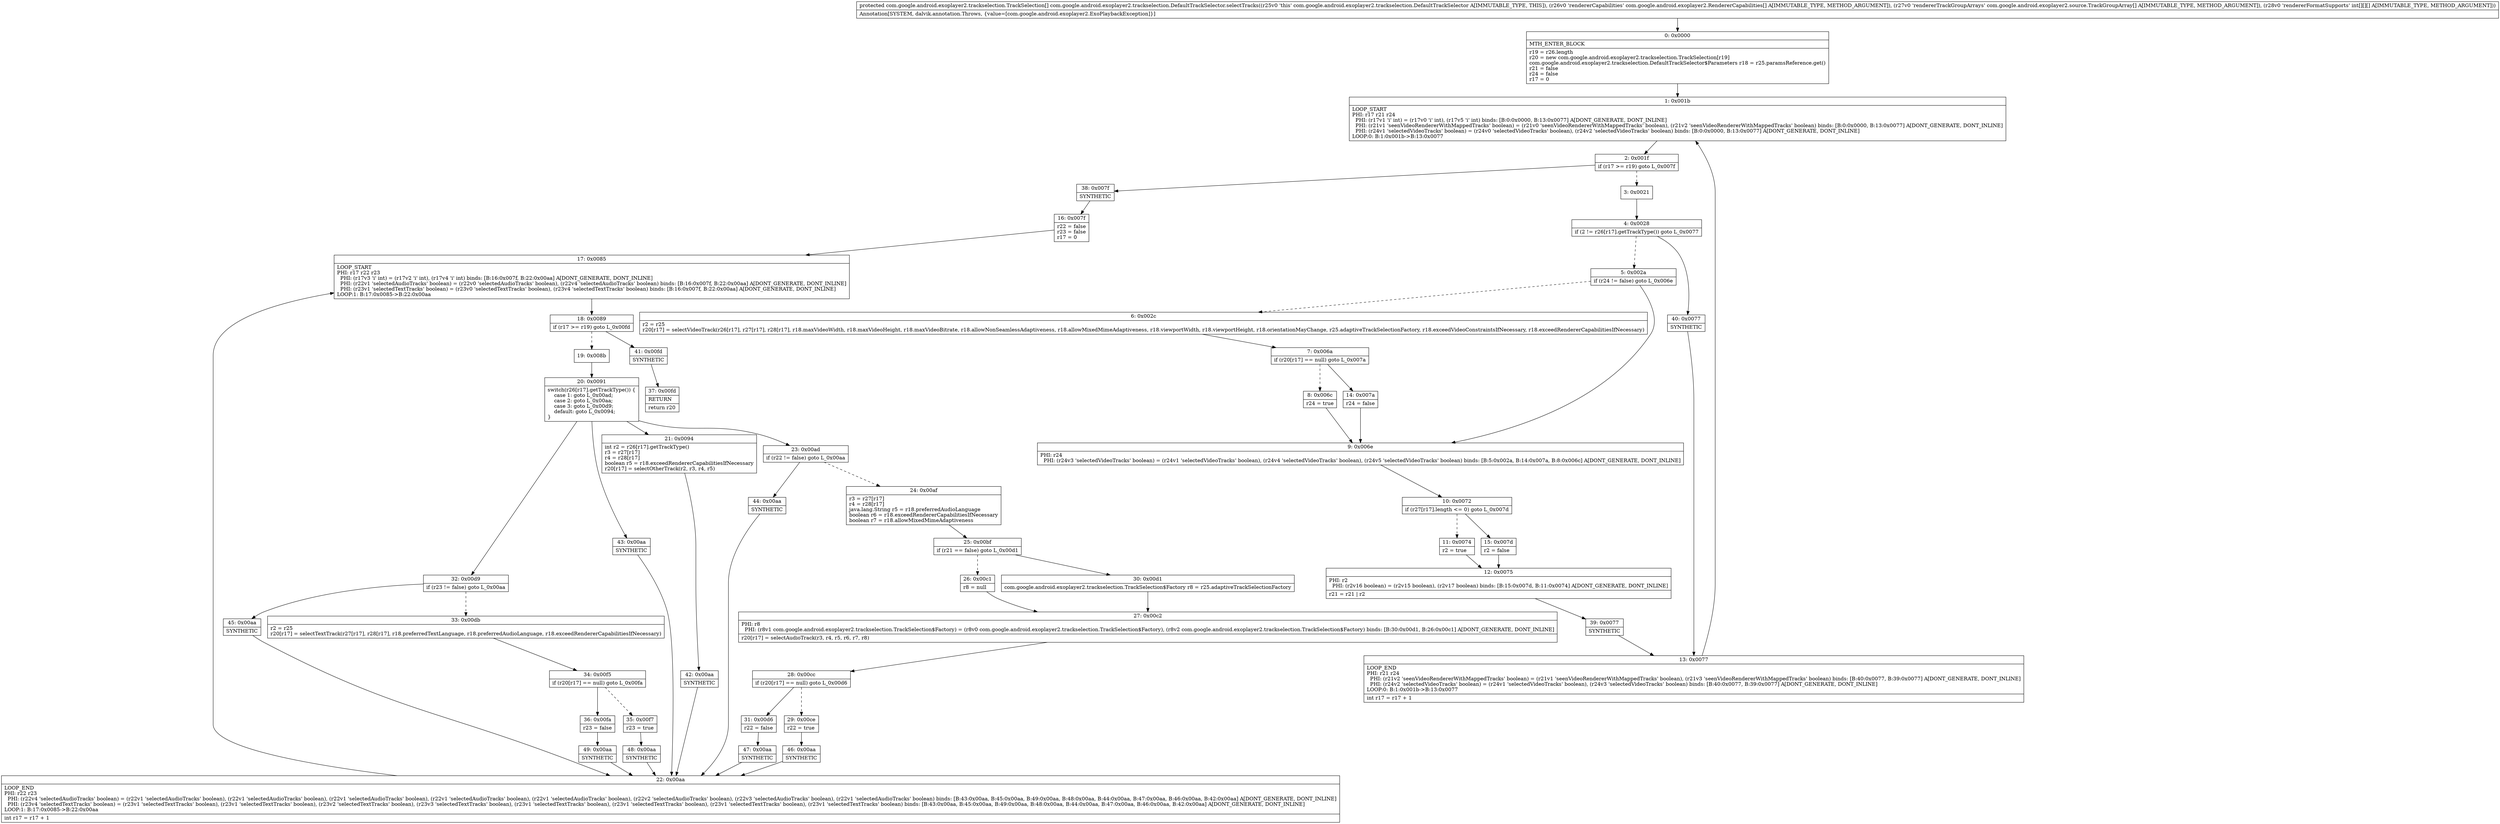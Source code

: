 digraph "CFG forcom.google.android.exoplayer2.trackselection.DefaultTrackSelector.selectTracks([Lcom\/google\/android\/exoplayer2\/RendererCapabilities;[Lcom\/google\/android\/exoplayer2\/source\/TrackGroupArray;[[[I)[Lcom\/google\/android\/exoplayer2\/trackselection\/TrackSelection;" {
Node_0 [shape=record,label="{0\:\ 0x0000|MTH_ENTER_BLOCK\l|r19 = r26.length\lr20 = new com.google.android.exoplayer2.trackselection.TrackSelection[r19]\lcom.google.android.exoplayer2.trackselection.DefaultTrackSelector$Parameters r18 = r25.paramsReference.get()\lr21 = false\lr24 = false\lr17 = 0\l}"];
Node_1 [shape=record,label="{1\:\ 0x001b|LOOP_START\lPHI: r17 r21 r24 \l  PHI: (r17v1 'i' int) = (r17v0 'i' int), (r17v5 'i' int) binds: [B:0:0x0000, B:13:0x0077] A[DONT_GENERATE, DONT_INLINE]\l  PHI: (r21v1 'seenVideoRendererWithMappedTracks' boolean) = (r21v0 'seenVideoRendererWithMappedTracks' boolean), (r21v2 'seenVideoRendererWithMappedTracks' boolean) binds: [B:0:0x0000, B:13:0x0077] A[DONT_GENERATE, DONT_INLINE]\l  PHI: (r24v1 'selectedVideoTracks' boolean) = (r24v0 'selectedVideoTracks' boolean), (r24v2 'selectedVideoTracks' boolean) binds: [B:0:0x0000, B:13:0x0077] A[DONT_GENERATE, DONT_INLINE]\lLOOP:0: B:1:0x001b\-\>B:13:0x0077\l}"];
Node_2 [shape=record,label="{2\:\ 0x001f|if (r17 \>= r19) goto L_0x007f\l}"];
Node_3 [shape=record,label="{3\:\ 0x0021}"];
Node_4 [shape=record,label="{4\:\ 0x0028|if (2 != r26[r17].getTrackType()) goto L_0x0077\l}"];
Node_5 [shape=record,label="{5\:\ 0x002a|if (r24 != false) goto L_0x006e\l}"];
Node_6 [shape=record,label="{6\:\ 0x002c|r2 = r25\lr20[r17] = selectVideoTrack(r26[r17], r27[r17], r28[r17], r18.maxVideoWidth, r18.maxVideoHeight, r18.maxVideoBitrate, r18.allowNonSeamlessAdaptiveness, r18.allowMixedMimeAdaptiveness, r18.viewportWidth, r18.viewportHeight, r18.orientationMayChange, r25.adaptiveTrackSelectionFactory, r18.exceedVideoConstraintsIfNecessary, r18.exceedRendererCapabilitiesIfNecessary)\l}"];
Node_7 [shape=record,label="{7\:\ 0x006a|if (r20[r17] == null) goto L_0x007a\l}"];
Node_8 [shape=record,label="{8\:\ 0x006c|r24 = true\l}"];
Node_9 [shape=record,label="{9\:\ 0x006e|PHI: r24 \l  PHI: (r24v3 'selectedVideoTracks' boolean) = (r24v1 'selectedVideoTracks' boolean), (r24v4 'selectedVideoTracks' boolean), (r24v5 'selectedVideoTracks' boolean) binds: [B:5:0x002a, B:14:0x007a, B:8:0x006c] A[DONT_GENERATE, DONT_INLINE]\l}"];
Node_10 [shape=record,label="{10\:\ 0x0072|if (r27[r17].length \<= 0) goto L_0x007d\l}"];
Node_11 [shape=record,label="{11\:\ 0x0074|r2 = true\l}"];
Node_12 [shape=record,label="{12\:\ 0x0075|PHI: r2 \l  PHI: (r2v16 boolean) = (r2v15 boolean), (r2v17 boolean) binds: [B:15:0x007d, B:11:0x0074] A[DONT_GENERATE, DONT_INLINE]\l|r21 = r21 \| r2\l}"];
Node_13 [shape=record,label="{13\:\ 0x0077|LOOP_END\lPHI: r21 r24 \l  PHI: (r21v2 'seenVideoRendererWithMappedTracks' boolean) = (r21v1 'seenVideoRendererWithMappedTracks' boolean), (r21v3 'seenVideoRendererWithMappedTracks' boolean) binds: [B:40:0x0077, B:39:0x0077] A[DONT_GENERATE, DONT_INLINE]\l  PHI: (r24v2 'selectedVideoTracks' boolean) = (r24v1 'selectedVideoTracks' boolean), (r24v3 'selectedVideoTracks' boolean) binds: [B:40:0x0077, B:39:0x0077] A[DONT_GENERATE, DONT_INLINE]\lLOOP:0: B:1:0x001b\-\>B:13:0x0077\l|int r17 = r17 + 1\l}"];
Node_14 [shape=record,label="{14\:\ 0x007a|r24 = false\l}"];
Node_15 [shape=record,label="{15\:\ 0x007d|r2 = false\l}"];
Node_16 [shape=record,label="{16\:\ 0x007f|r22 = false\lr23 = false\lr17 = 0\l}"];
Node_17 [shape=record,label="{17\:\ 0x0085|LOOP_START\lPHI: r17 r22 r23 \l  PHI: (r17v3 'i' int) = (r17v2 'i' int), (r17v4 'i' int) binds: [B:16:0x007f, B:22:0x00aa] A[DONT_GENERATE, DONT_INLINE]\l  PHI: (r22v1 'selectedAudioTracks' boolean) = (r22v0 'selectedAudioTracks' boolean), (r22v4 'selectedAudioTracks' boolean) binds: [B:16:0x007f, B:22:0x00aa] A[DONT_GENERATE, DONT_INLINE]\l  PHI: (r23v1 'selectedTextTracks' boolean) = (r23v0 'selectedTextTracks' boolean), (r23v4 'selectedTextTracks' boolean) binds: [B:16:0x007f, B:22:0x00aa] A[DONT_GENERATE, DONT_INLINE]\lLOOP:1: B:17:0x0085\-\>B:22:0x00aa\l}"];
Node_18 [shape=record,label="{18\:\ 0x0089|if (r17 \>= r19) goto L_0x00fd\l}"];
Node_19 [shape=record,label="{19\:\ 0x008b}"];
Node_20 [shape=record,label="{20\:\ 0x0091|switch(r26[r17].getTrackType()) \{\l    case 1: goto L_0x00ad;\l    case 2: goto L_0x00aa;\l    case 3: goto L_0x00d9;\l    default: goto L_0x0094;\l\}\l}"];
Node_21 [shape=record,label="{21\:\ 0x0094|int r2 = r26[r17].getTrackType()\lr3 = r27[r17]\lr4 = r28[r17]\lboolean r5 = r18.exceedRendererCapabilitiesIfNecessary\lr20[r17] = selectOtherTrack(r2, r3, r4, r5)\l}"];
Node_22 [shape=record,label="{22\:\ 0x00aa|LOOP_END\lPHI: r22 r23 \l  PHI: (r22v4 'selectedAudioTracks' boolean) = (r22v1 'selectedAudioTracks' boolean), (r22v1 'selectedAudioTracks' boolean), (r22v1 'selectedAudioTracks' boolean), (r22v1 'selectedAudioTracks' boolean), (r22v1 'selectedAudioTracks' boolean), (r22v2 'selectedAudioTracks' boolean), (r22v3 'selectedAudioTracks' boolean), (r22v1 'selectedAudioTracks' boolean) binds: [B:43:0x00aa, B:45:0x00aa, B:49:0x00aa, B:48:0x00aa, B:44:0x00aa, B:47:0x00aa, B:46:0x00aa, B:42:0x00aa] A[DONT_GENERATE, DONT_INLINE]\l  PHI: (r23v4 'selectedTextTracks' boolean) = (r23v1 'selectedTextTracks' boolean), (r23v1 'selectedTextTracks' boolean), (r23v2 'selectedTextTracks' boolean), (r23v3 'selectedTextTracks' boolean), (r23v1 'selectedTextTracks' boolean), (r23v1 'selectedTextTracks' boolean), (r23v1 'selectedTextTracks' boolean), (r23v1 'selectedTextTracks' boolean) binds: [B:43:0x00aa, B:45:0x00aa, B:49:0x00aa, B:48:0x00aa, B:44:0x00aa, B:47:0x00aa, B:46:0x00aa, B:42:0x00aa] A[DONT_GENERATE, DONT_INLINE]\lLOOP:1: B:17:0x0085\-\>B:22:0x00aa\l|int r17 = r17 + 1\l}"];
Node_23 [shape=record,label="{23\:\ 0x00ad|if (r22 != false) goto L_0x00aa\l}"];
Node_24 [shape=record,label="{24\:\ 0x00af|r3 = r27[r17]\lr4 = r28[r17]\ljava.lang.String r5 = r18.preferredAudioLanguage\lboolean r6 = r18.exceedRendererCapabilitiesIfNecessary\lboolean r7 = r18.allowMixedMimeAdaptiveness\l}"];
Node_25 [shape=record,label="{25\:\ 0x00bf|if (r21 == false) goto L_0x00d1\l}"];
Node_26 [shape=record,label="{26\:\ 0x00c1|r8 = null\l}"];
Node_27 [shape=record,label="{27\:\ 0x00c2|PHI: r8 \l  PHI: (r8v1 com.google.android.exoplayer2.trackselection.TrackSelection$Factory) = (r8v0 com.google.android.exoplayer2.trackselection.TrackSelection$Factory), (r8v2 com.google.android.exoplayer2.trackselection.TrackSelection$Factory) binds: [B:30:0x00d1, B:26:0x00c1] A[DONT_GENERATE, DONT_INLINE]\l|r20[r17] = selectAudioTrack(r3, r4, r5, r6, r7, r8)\l}"];
Node_28 [shape=record,label="{28\:\ 0x00cc|if (r20[r17] == null) goto L_0x00d6\l}"];
Node_29 [shape=record,label="{29\:\ 0x00ce|r22 = true\l}"];
Node_30 [shape=record,label="{30\:\ 0x00d1|com.google.android.exoplayer2.trackselection.TrackSelection$Factory r8 = r25.adaptiveTrackSelectionFactory\l}"];
Node_31 [shape=record,label="{31\:\ 0x00d6|r22 = false\l}"];
Node_32 [shape=record,label="{32\:\ 0x00d9|if (r23 != false) goto L_0x00aa\l}"];
Node_33 [shape=record,label="{33\:\ 0x00db|r2 = r25\lr20[r17] = selectTextTrack(r27[r17], r28[r17], r18.preferredTextLanguage, r18.preferredAudioLanguage, r18.exceedRendererCapabilitiesIfNecessary)\l}"];
Node_34 [shape=record,label="{34\:\ 0x00f5|if (r20[r17] == null) goto L_0x00fa\l}"];
Node_35 [shape=record,label="{35\:\ 0x00f7|r23 = true\l}"];
Node_36 [shape=record,label="{36\:\ 0x00fa|r23 = false\l}"];
Node_37 [shape=record,label="{37\:\ 0x00fd|RETURN\l|return r20\l}"];
Node_38 [shape=record,label="{38\:\ 0x007f|SYNTHETIC\l}"];
Node_39 [shape=record,label="{39\:\ 0x0077|SYNTHETIC\l}"];
Node_40 [shape=record,label="{40\:\ 0x0077|SYNTHETIC\l}"];
Node_41 [shape=record,label="{41\:\ 0x00fd|SYNTHETIC\l}"];
Node_42 [shape=record,label="{42\:\ 0x00aa|SYNTHETIC\l}"];
Node_43 [shape=record,label="{43\:\ 0x00aa|SYNTHETIC\l}"];
Node_44 [shape=record,label="{44\:\ 0x00aa|SYNTHETIC\l}"];
Node_45 [shape=record,label="{45\:\ 0x00aa|SYNTHETIC\l}"];
Node_46 [shape=record,label="{46\:\ 0x00aa|SYNTHETIC\l}"];
Node_47 [shape=record,label="{47\:\ 0x00aa|SYNTHETIC\l}"];
Node_48 [shape=record,label="{48\:\ 0x00aa|SYNTHETIC\l}"];
Node_49 [shape=record,label="{49\:\ 0x00aa|SYNTHETIC\l}"];
MethodNode[shape=record,label="{protected com.google.android.exoplayer2.trackselection.TrackSelection[] com.google.android.exoplayer2.trackselection.DefaultTrackSelector.selectTracks((r25v0 'this' com.google.android.exoplayer2.trackselection.DefaultTrackSelector A[IMMUTABLE_TYPE, THIS]), (r26v0 'rendererCapabilities' com.google.android.exoplayer2.RendererCapabilities[] A[IMMUTABLE_TYPE, METHOD_ARGUMENT]), (r27v0 'rendererTrackGroupArrays' com.google.android.exoplayer2.source.TrackGroupArray[] A[IMMUTABLE_TYPE, METHOD_ARGUMENT]), (r28v0 'rendererFormatSupports' int[][][] A[IMMUTABLE_TYPE, METHOD_ARGUMENT]))  | Annotation[SYSTEM, dalvik.annotation.Throws, \{value=[com.google.android.exoplayer2.ExoPlaybackException]\}]\l}"];
MethodNode -> Node_0;
Node_0 -> Node_1;
Node_1 -> Node_2;
Node_2 -> Node_3[style=dashed];
Node_2 -> Node_38;
Node_3 -> Node_4;
Node_4 -> Node_5[style=dashed];
Node_4 -> Node_40;
Node_5 -> Node_6[style=dashed];
Node_5 -> Node_9;
Node_6 -> Node_7;
Node_7 -> Node_8[style=dashed];
Node_7 -> Node_14;
Node_8 -> Node_9;
Node_9 -> Node_10;
Node_10 -> Node_11[style=dashed];
Node_10 -> Node_15;
Node_11 -> Node_12;
Node_12 -> Node_39;
Node_13 -> Node_1;
Node_14 -> Node_9;
Node_15 -> Node_12;
Node_16 -> Node_17;
Node_17 -> Node_18;
Node_18 -> Node_19[style=dashed];
Node_18 -> Node_41;
Node_19 -> Node_20;
Node_20 -> Node_21;
Node_20 -> Node_23;
Node_20 -> Node_32;
Node_20 -> Node_43;
Node_21 -> Node_42;
Node_22 -> Node_17;
Node_23 -> Node_24[style=dashed];
Node_23 -> Node_44;
Node_24 -> Node_25;
Node_25 -> Node_26[style=dashed];
Node_25 -> Node_30;
Node_26 -> Node_27;
Node_27 -> Node_28;
Node_28 -> Node_29[style=dashed];
Node_28 -> Node_31;
Node_29 -> Node_46;
Node_30 -> Node_27;
Node_31 -> Node_47;
Node_32 -> Node_33[style=dashed];
Node_32 -> Node_45;
Node_33 -> Node_34;
Node_34 -> Node_35[style=dashed];
Node_34 -> Node_36;
Node_35 -> Node_48;
Node_36 -> Node_49;
Node_38 -> Node_16;
Node_39 -> Node_13;
Node_40 -> Node_13;
Node_41 -> Node_37;
Node_42 -> Node_22;
Node_43 -> Node_22;
Node_44 -> Node_22;
Node_45 -> Node_22;
Node_46 -> Node_22;
Node_47 -> Node_22;
Node_48 -> Node_22;
Node_49 -> Node_22;
}

